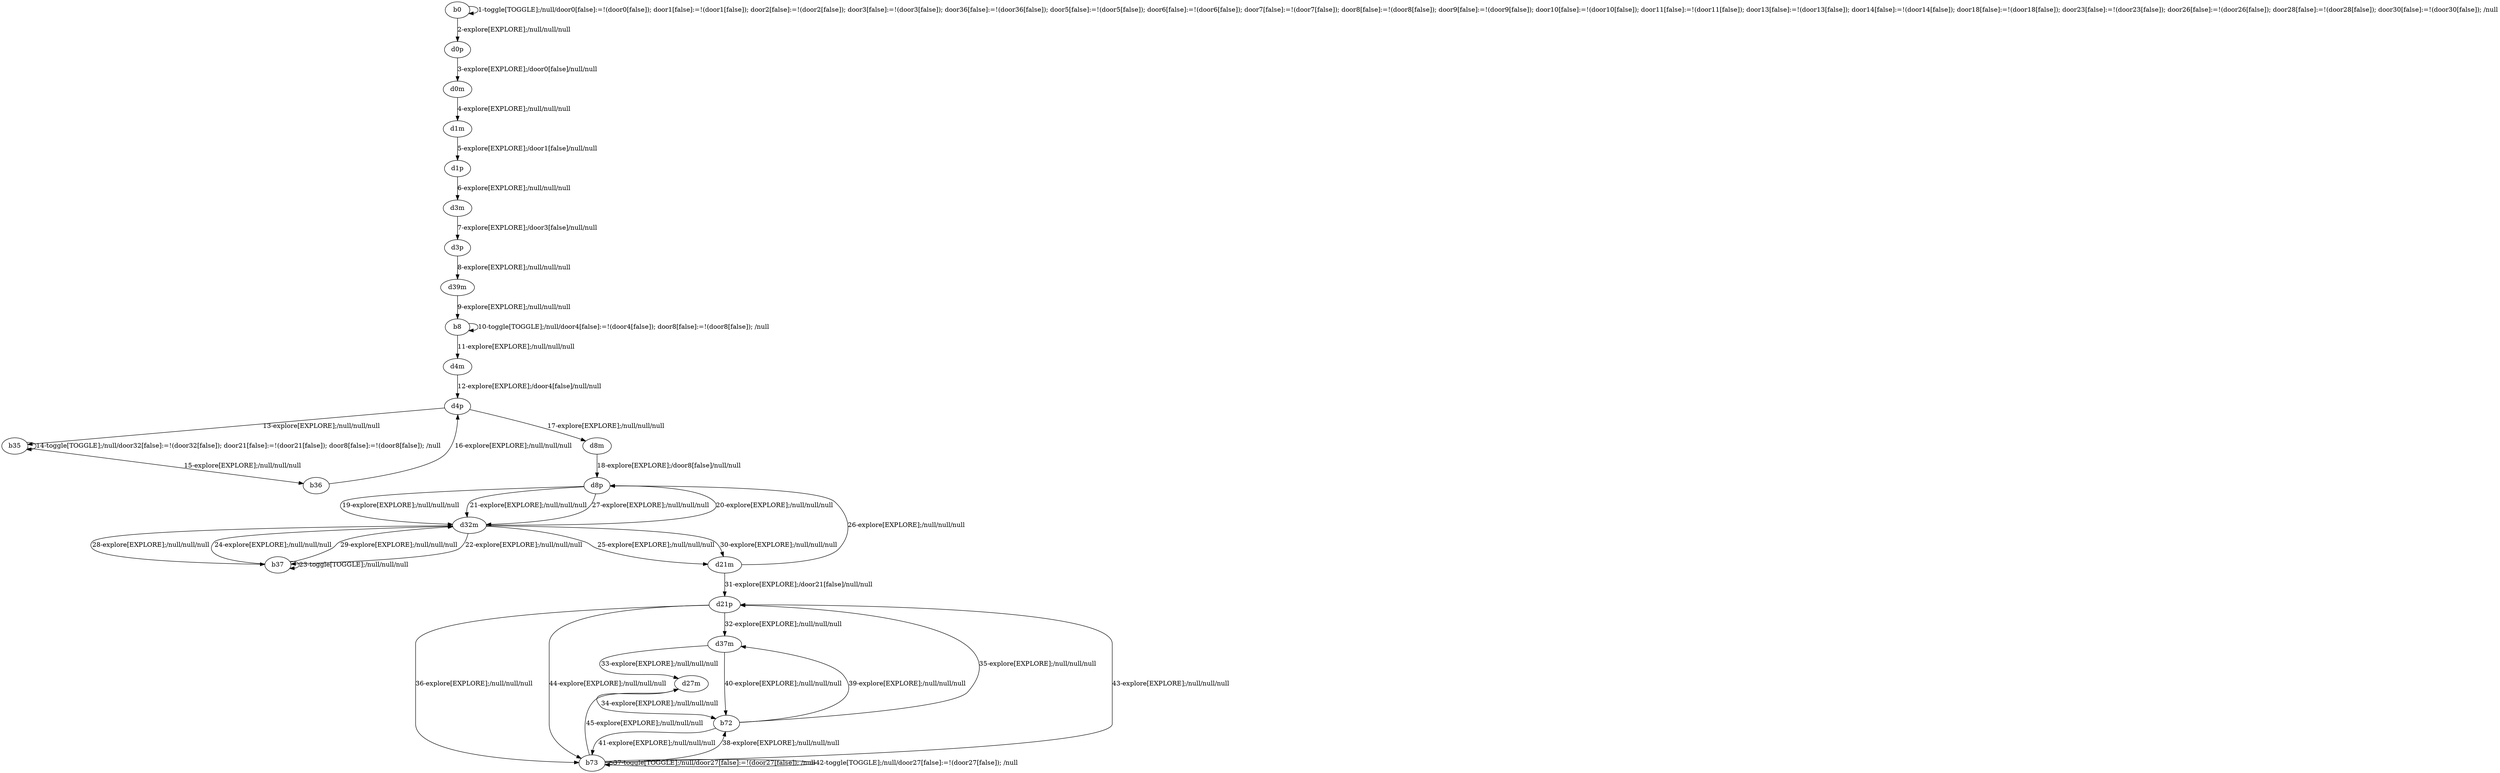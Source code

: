 # Total number of goals covered by this test: 1
# d21m --> d8p

digraph g {
"b0" -> "b0" [label = "1-toggle[TOGGLE];/null/door0[false]:=!(door0[false]); door1[false]:=!(door1[false]); door2[false]:=!(door2[false]); door3[false]:=!(door3[false]); door36[false]:=!(door36[false]); door5[false]:=!(door5[false]); door6[false]:=!(door6[false]); door7[false]:=!(door7[false]); door8[false]:=!(door8[false]); door9[false]:=!(door9[false]); door10[false]:=!(door10[false]); door11[false]:=!(door11[false]); door13[false]:=!(door13[false]); door14[false]:=!(door14[false]); door18[false]:=!(door18[false]); door23[false]:=!(door23[false]); door26[false]:=!(door26[false]); door28[false]:=!(door28[false]); door30[false]:=!(door30[false]); /null"];
"b0" -> "d0p" [label = "2-explore[EXPLORE];/null/null/null"];
"d0p" -> "d0m" [label = "3-explore[EXPLORE];/door0[false]/null/null"];
"d0m" -> "d1m" [label = "4-explore[EXPLORE];/null/null/null"];
"d1m" -> "d1p" [label = "5-explore[EXPLORE];/door1[false]/null/null"];
"d1p" -> "d3m" [label = "6-explore[EXPLORE];/null/null/null"];
"d3m" -> "d3p" [label = "7-explore[EXPLORE];/door3[false]/null/null"];
"d3p" -> "d39m" [label = "8-explore[EXPLORE];/null/null/null"];
"d39m" -> "b8" [label = "9-explore[EXPLORE];/null/null/null"];
"b8" -> "b8" [label = "10-toggle[TOGGLE];/null/door4[false]:=!(door4[false]); door8[false]:=!(door8[false]); /null"];
"b8" -> "d4m" [label = "11-explore[EXPLORE];/null/null/null"];
"d4m" -> "d4p" [label = "12-explore[EXPLORE];/door4[false]/null/null"];
"d4p" -> "b35" [label = "13-explore[EXPLORE];/null/null/null"];
"b35" -> "b35" [label = "14-toggle[TOGGLE];/null/door32[false]:=!(door32[false]); door21[false]:=!(door21[false]); door8[false]:=!(door8[false]); /null"];
"b35" -> "b36" [label = "15-explore[EXPLORE];/null/null/null"];
"b36" -> "d4p" [label = "16-explore[EXPLORE];/null/null/null"];
"d4p" -> "d8m" [label = "17-explore[EXPLORE];/null/null/null"];
"d8m" -> "d8p" [label = "18-explore[EXPLORE];/door8[false]/null/null"];
"d8p" -> "d32m" [label = "19-explore[EXPLORE];/null/null/null"];
"d32m" -> "d8p" [label = "20-explore[EXPLORE];/null/null/null"];
"d8p" -> "d32m" [label = "21-explore[EXPLORE];/null/null/null"];
"d32m" -> "b37" [label = "22-explore[EXPLORE];/null/null/null"];
"b37" -> "b37" [label = "23-toggle[TOGGLE];/null/null/null"];
"b37" -> "d32m" [label = "24-explore[EXPLORE];/null/null/null"];
"d32m" -> "d21m" [label = "25-explore[EXPLORE];/null/null/null"];
"d21m" -> "d8p" [label = "26-explore[EXPLORE];/null/null/null"];
"d8p" -> "d32m" [label = "27-explore[EXPLORE];/null/null/null"];
"d32m" -> "b37" [label = "28-explore[EXPLORE];/null/null/null"];
"b37" -> "d32m" [label = "29-explore[EXPLORE];/null/null/null"];
"d32m" -> "d21m" [label = "30-explore[EXPLORE];/null/null/null"];
"d21m" -> "d21p" [label = "31-explore[EXPLORE];/door21[false]/null/null"];
"d21p" -> "d37m" [label = "32-explore[EXPLORE];/null/null/null"];
"d37m" -> "d27m" [label = "33-explore[EXPLORE];/null/null/null"];
"d27m" -> "b72" [label = "34-explore[EXPLORE];/null/null/null"];
"b72" -> "d21p" [label = "35-explore[EXPLORE];/null/null/null"];
"d21p" -> "b73" [label = "36-explore[EXPLORE];/null/null/null"];
"b73" -> "b73" [label = "37-toggle[TOGGLE];/null/door27[false]:=!(door27[false]); /null"];
"b73" -> "b72" [label = "38-explore[EXPLORE];/null/null/null"];
"b72" -> "d37m" [label = "39-explore[EXPLORE];/null/null/null"];
"d37m" -> "b72" [label = "40-explore[EXPLORE];/null/null/null"];
"b72" -> "b73" [label = "41-explore[EXPLORE];/null/null/null"];
"b73" -> "b73" [label = "42-toggle[TOGGLE];/null/door27[false]:=!(door27[false]); /null"];
"b73" -> "d21p" [label = "43-explore[EXPLORE];/null/null/null"];
"d21p" -> "b73" [label = "44-explore[EXPLORE];/null/null/null"];
"b73" -> "d27m" [label = "45-explore[EXPLORE];/null/null/null"];
}